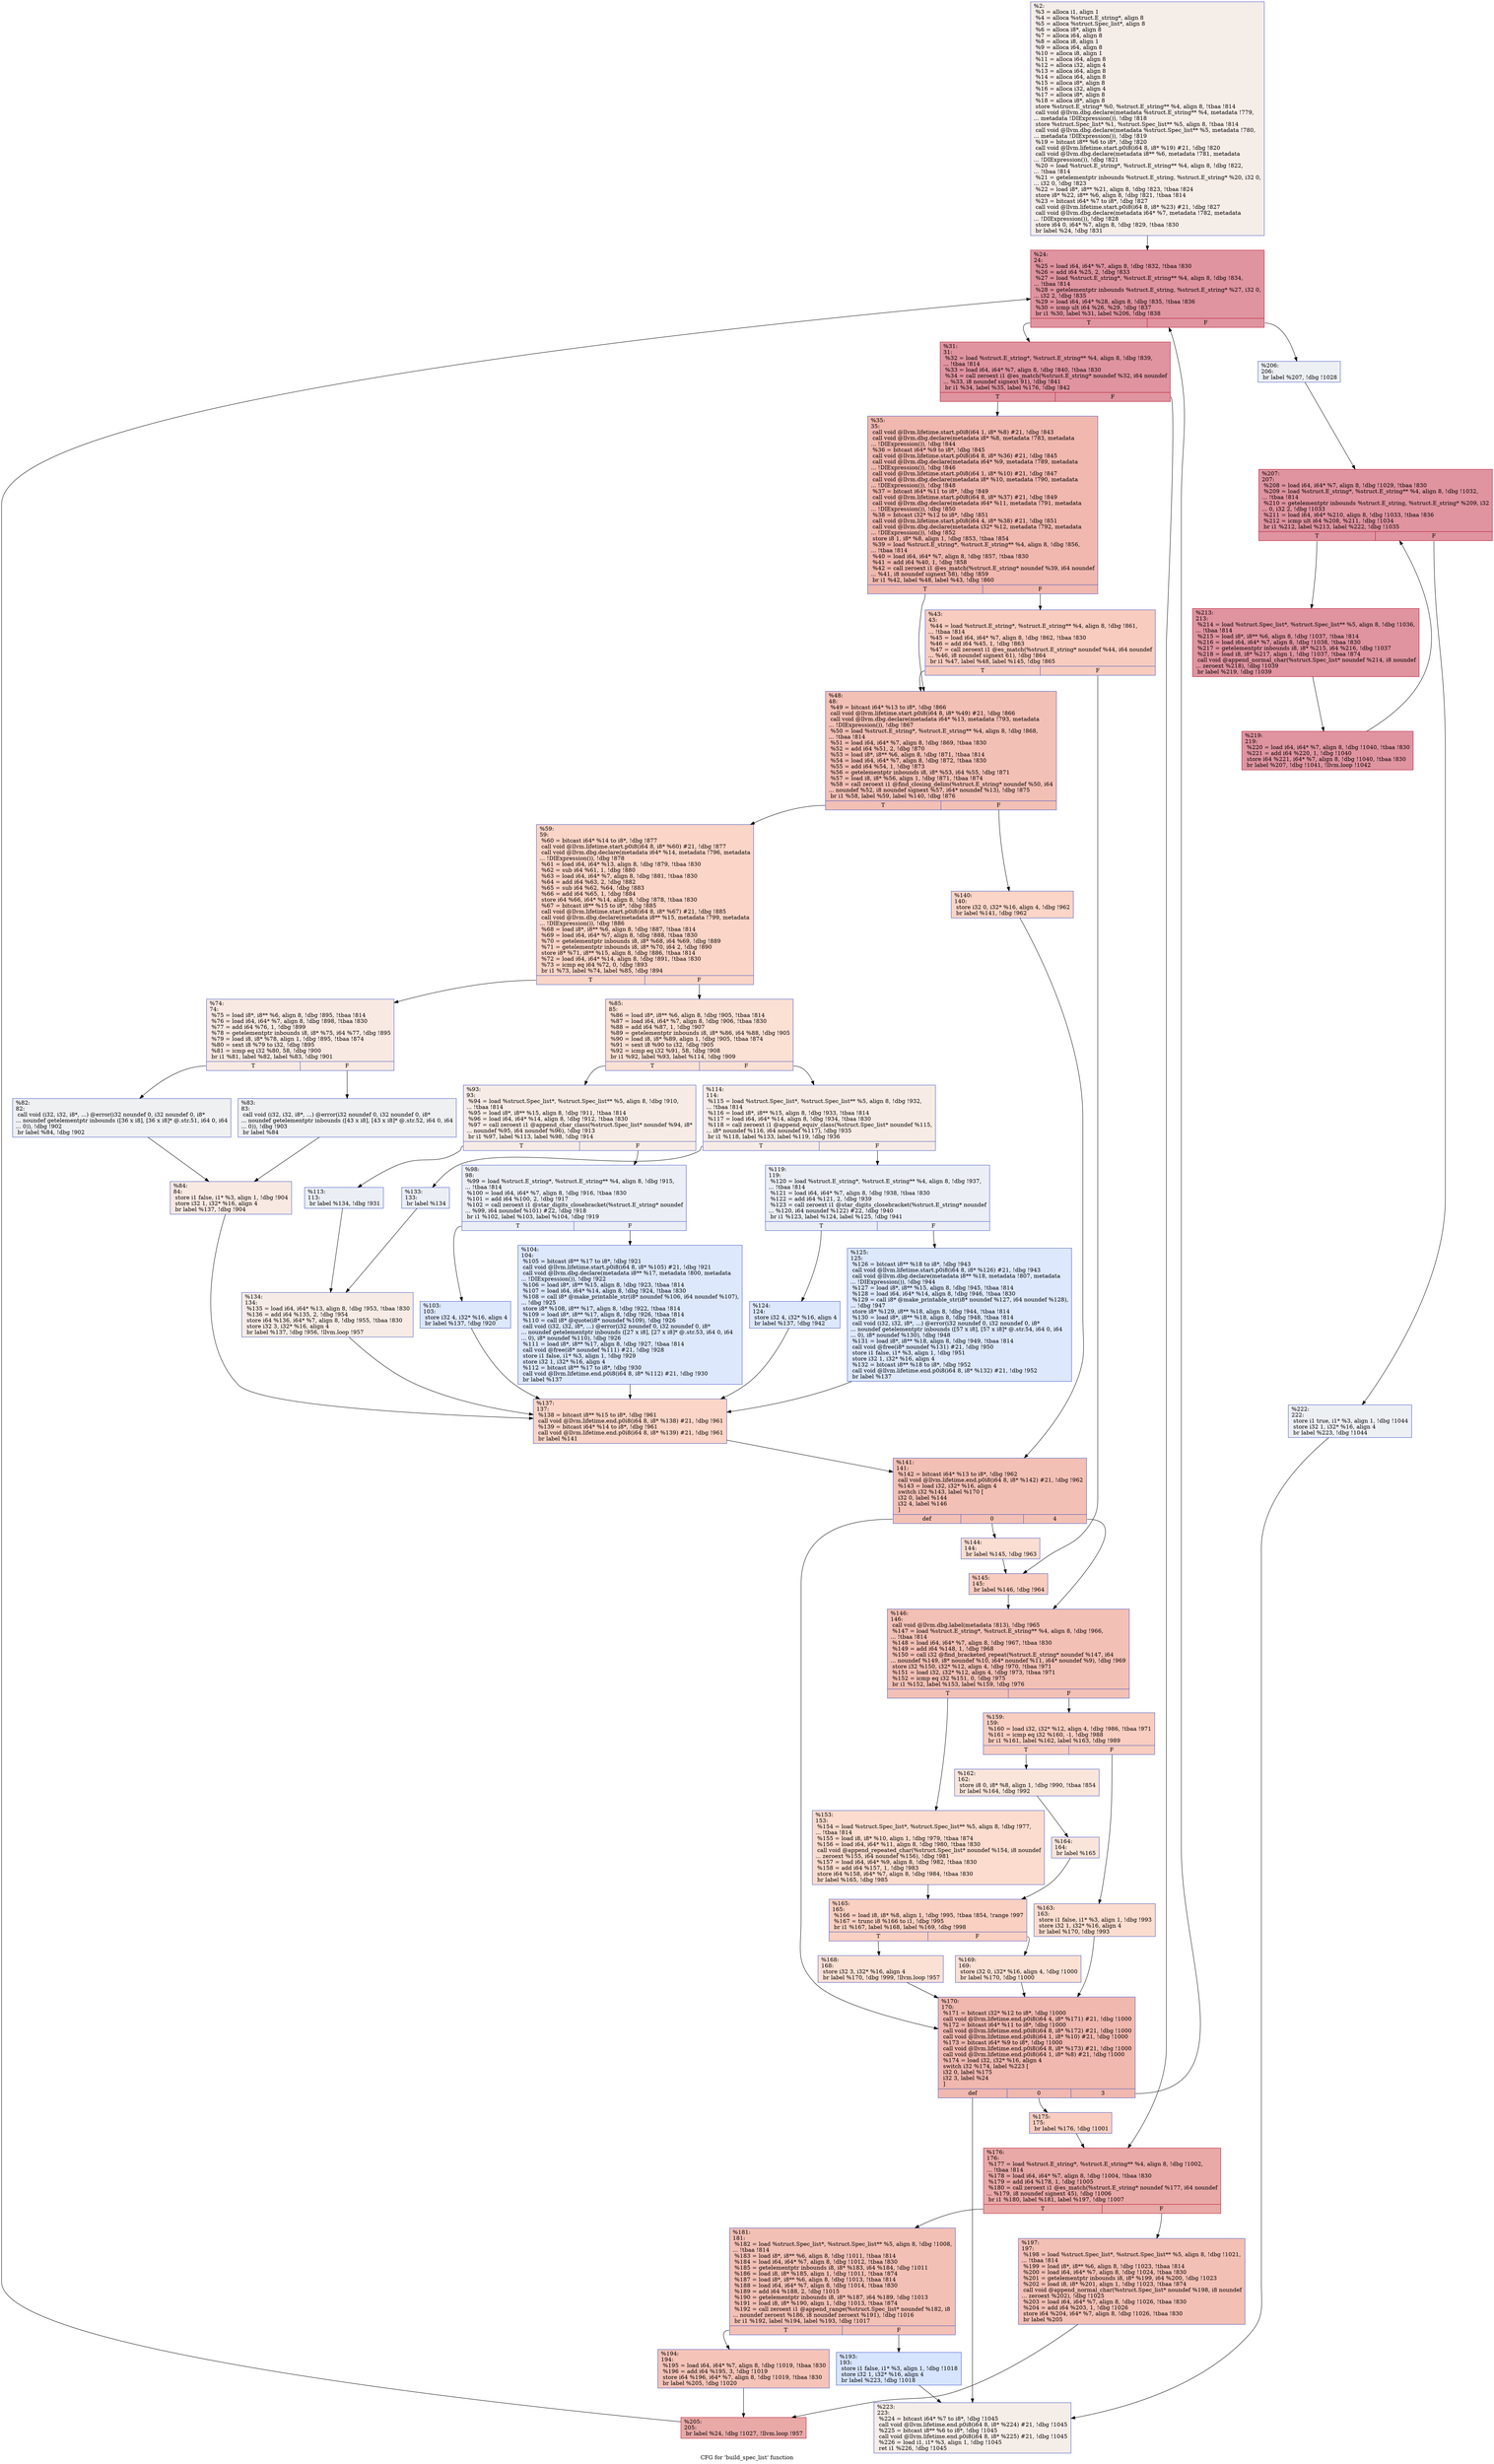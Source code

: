 digraph "CFG for 'build_spec_list' function" {
	label="CFG for 'build_spec_list' function";

	Node0x11722d0 [shape=record,color="#3d50c3ff", style=filled, fillcolor="#e8d6cc70",label="{%2:\l  %3 = alloca i1, align 1\l  %4 = alloca %struct.E_string*, align 8\l  %5 = alloca %struct.Spec_list*, align 8\l  %6 = alloca i8*, align 8\l  %7 = alloca i64, align 8\l  %8 = alloca i8, align 1\l  %9 = alloca i64, align 8\l  %10 = alloca i8, align 1\l  %11 = alloca i64, align 8\l  %12 = alloca i32, align 4\l  %13 = alloca i64, align 8\l  %14 = alloca i64, align 8\l  %15 = alloca i8*, align 8\l  %16 = alloca i32, align 4\l  %17 = alloca i8*, align 8\l  %18 = alloca i8*, align 8\l  store %struct.E_string* %0, %struct.E_string** %4, align 8, !tbaa !814\l  call void @llvm.dbg.declare(metadata %struct.E_string** %4, metadata !779,\l... metadata !DIExpression()), !dbg !818\l  store %struct.Spec_list* %1, %struct.Spec_list** %5, align 8, !tbaa !814\l  call void @llvm.dbg.declare(metadata %struct.Spec_list** %5, metadata !780,\l... metadata !DIExpression()), !dbg !819\l  %19 = bitcast i8** %6 to i8*, !dbg !820\l  call void @llvm.lifetime.start.p0i8(i64 8, i8* %19) #21, !dbg !820\l  call void @llvm.dbg.declare(metadata i8** %6, metadata !781, metadata\l... !DIExpression()), !dbg !821\l  %20 = load %struct.E_string*, %struct.E_string** %4, align 8, !dbg !822,\l... !tbaa !814\l  %21 = getelementptr inbounds %struct.E_string, %struct.E_string* %20, i32 0,\l... i32 0, !dbg !823\l  %22 = load i8*, i8** %21, align 8, !dbg !823, !tbaa !824\l  store i8* %22, i8** %6, align 8, !dbg !821, !tbaa !814\l  %23 = bitcast i64* %7 to i8*, !dbg !827\l  call void @llvm.lifetime.start.p0i8(i64 8, i8* %23) #21, !dbg !827\l  call void @llvm.dbg.declare(metadata i64* %7, metadata !782, metadata\l... !DIExpression()), !dbg !828\l  store i64 0, i64* %7, align 8, !dbg !829, !tbaa !830\l  br label %24, !dbg !831\l}"];
	Node0x11722d0 -> Node0x1172320;
	Node0x1172320 [shape=record,color="#b70d28ff", style=filled, fillcolor="#b70d2870",label="{%24:\l24:                                               \l  %25 = load i64, i64* %7, align 8, !dbg !832, !tbaa !830\l  %26 = add i64 %25, 2, !dbg !833\l  %27 = load %struct.E_string*, %struct.E_string** %4, align 8, !dbg !834,\l... !tbaa !814\l  %28 = getelementptr inbounds %struct.E_string, %struct.E_string* %27, i32 0,\l... i32 2, !dbg !835\l  %29 = load i64, i64* %28, align 8, !dbg !835, !tbaa !836\l  %30 = icmp ult i64 %26, %29, !dbg !837\l  br i1 %30, label %31, label %206, !dbg !838\l|{<s0>T|<s1>F}}"];
	Node0x1172320:s0 -> Node0x1172370;
	Node0x1172320:s1 -> Node0x11730e0;
	Node0x1172370 [shape=record,color="#b70d28ff", style=filled, fillcolor="#b70d2870",label="{%31:\l31:                                               \l  %32 = load %struct.E_string*, %struct.E_string** %4, align 8, !dbg !839,\l... !tbaa !814\l  %33 = load i64, i64* %7, align 8, !dbg !840, !tbaa !830\l  %34 = call zeroext i1 @es_match(%struct.E_string* noundef %32, i64 noundef\l... %33, i8 noundef signext 91), !dbg !841\l  br i1 %34, label %35, label %176, !dbg !842\l|{<s0>T|<s1>F}}"];
	Node0x1172370:s0 -> Node0x11723c0;
	Node0x1172370:s1 -> Node0x1172f00;
	Node0x11723c0 [shape=record,color="#3d50c3ff", style=filled, fillcolor="#dc5d4a70",label="{%35:\l35:                                               \l  call void @llvm.lifetime.start.p0i8(i64 1, i8* %8) #21, !dbg !843\l  call void @llvm.dbg.declare(metadata i8* %8, metadata !783, metadata\l... !DIExpression()), !dbg !844\l  %36 = bitcast i64* %9 to i8*, !dbg !845\l  call void @llvm.lifetime.start.p0i8(i64 8, i8* %36) #21, !dbg !845\l  call void @llvm.dbg.declare(metadata i64* %9, metadata !789, metadata\l... !DIExpression()), !dbg !846\l  call void @llvm.lifetime.start.p0i8(i64 1, i8* %10) #21, !dbg !847\l  call void @llvm.dbg.declare(metadata i8* %10, metadata !790, metadata\l... !DIExpression()), !dbg !848\l  %37 = bitcast i64* %11 to i8*, !dbg !849\l  call void @llvm.lifetime.start.p0i8(i64 8, i8* %37) #21, !dbg !849\l  call void @llvm.dbg.declare(metadata i64* %11, metadata !791, metadata\l... !DIExpression()), !dbg !850\l  %38 = bitcast i32* %12 to i8*, !dbg !851\l  call void @llvm.lifetime.start.p0i8(i64 4, i8* %38) #21, !dbg !851\l  call void @llvm.dbg.declare(metadata i32* %12, metadata !792, metadata\l... !DIExpression()), !dbg !852\l  store i8 1, i8* %8, align 1, !dbg !853, !tbaa !854\l  %39 = load %struct.E_string*, %struct.E_string** %4, align 8, !dbg !856,\l... !tbaa !814\l  %40 = load i64, i64* %7, align 8, !dbg !857, !tbaa !830\l  %41 = add i64 %40, 1, !dbg !858\l  %42 = call zeroext i1 @es_match(%struct.E_string* noundef %39, i64 noundef\l... %41, i8 noundef signext 58), !dbg !859\l  br i1 %42, label %48, label %43, !dbg !860\l|{<s0>T|<s1>F}}"];
	Node0x11723c0:s0 -> Node0x1172460;
	Node0x11723c0:s1 -> Node0x1172410;
	Node0x1172410 [shape=record,color="#3d50c3ff", style=filled, fillcolor="#f08b6e70",label="{%43:\l43:                                               \l  %44 = load %struct.E_string*, %struct.E_string** %4, align 8, !dbg !861,\l... !tbaa !814\l  %45 = load i64, i64* %7, align 8, !dbg !862, !tbaa !830\l  %46 = add i64 %45, 1, !dbg !863\l  %47 = call zeroext i1 @es_match(%struct.E_string* noundef %44, i64 noundef\l... %46, i8 noundef signext 61), !dbg !864\l  br i1 %47, label %48, label %145, !dbg !865\l|{<s0>T|<s1>F}}"];
	Node0x1172410:s0 -> Node0x1172460;
	Node0x1172410:s1 -> Node0x1172b40;
	Node0x1172460 [shape=record,color="#3d50c3ff", style=filled, fillcolor="#e5705870",label="{%48:\l48:                                               \l  %49 = bitcast i64* %13 to i8*, !dbg !866\l  call void @llvm.lifetime.start.p0i8(i64 8, i8* %49) #21, !dbg !866\l  call void @llvm.dbg.declare(metadata i64* %13, metadata !793, metadata\l... !DIExpression()), !dbg !867\l  %50 = load %struct.E_string*, %struct.E_string** %4, align 8, !dbg !868,\l... !tbaa !814\l  %51 = load i64, i64* %7, align 8, !dbg !869, !tbaa !830\l  %52 = add i64 %51, 2, !dbg !870\l  %53 = load i8*, i8** %6, align 8, !dbg !871, !tbaa !814\l  %54 = load i64, i64* %7, align 8, !dbg !872, !tbaa !830\l  %55 = add i64 %54, 1, !dbg !873\l  %56 = getelementptr inbounds i8, i8* %53, i64 %55, !dbg !871\l  %57 = load i8, i8* %56, align 1, !dbg !871, !tbaa !874\l  %58 = call zeroext i1 @find_closing_delim(%struct.E_string* noundef %50, i64\l... noundef %52, i8 noundef signext %57, i64* noundef %13), !dbg !875\l  br i1 %58, label %59, label %140, !dbg !876\l|{<s0>T|<s1>F}}"];
	Node0x1172460:s0 -> Node0x11724b0;
	Node0x1172460:s1 -> Node0x1172a50;
	Node0x11724b0 [shape=record,color="#3d50c3ff", style=filled, fillcolor="#f5a08170",label="{%59:\l59:                                               \l  %60 = bitcast i64* %14 to i8*, !dbg !877\l  call void @llvm.lifetime.start.p0i8(i64 8, i8* %60) #21, !dbg !877\l  call void @llvm.dbg.declare(metadata i64* %14, metadata !796, metadata\l... !DIExpression()), !dbg !878\l  %61 = load i64, i64* %13, align 8, !dbg !879, !tbaa !830\l  %62 = sub i64 %61, 1, !dbg !880\l  %63 = load i64, i64* %7, align 8, !dbg !881, !tbaa !830\l  %64 = add i64 %63, 2, !dbg !882\l  %65 = sub i64 %62, %64, !dbg !883\l  %66 = add i64 %65, 1, !dbg !884\l  store i64 %66, i64* %14, align 8, !dbg !878, !tbaa !830\l  %67 = bitcast i8** %15 to i8*, !dbg !885\l  call void @llvm.lifetime.start.p0i8(i64 8, i8* %67) #21, !dbg !885\l  call void @llvm.dbg.declare(metadata i8** %15, metadata !799, metadata\l... !DIExpression()), !dbg !886\l  %68 = load i8*, i8** %6, align 8, !dbg !887, !tbaa !814\l  %69 = load i64, i64* %7, align 8, !dbg !888, !tbaa !830\l  %70 = getelementptr inbounds i8, i8* %68, i64 %69, !dbg !889\l  %71 = getelementptr inbounds i8, i8* %70, i64 2, !dbg !890\l  store i8* %71, i8** %15, align 8, !dbg !886, !tbaa !814\l  %72 = load i64, i64* %14, align 8, !dbg !891, !tbaa !830\l  %73 = icmp eq i64 %72, 0, !dbg !893\l  br i1 %73, label %74, label %85, !dbg !894\l|{<s0>T|<s1>F}}"];
	Node0x11724b0:s0 -> Node0x1172500;
	Node0x11724b0:s1 -> Node0x1172640;
	Node0x1172500 [shape=record,color="#3d50c3ff", style=filled, fillcolor="#efcebd70",label="{%74:\l74:                                               \l  %75 = load i8*, i8** %6, align 8, !dbg !895, !tbaa !814\l  %76 = load i64, i64* %7, align 8, !dbg !898, !tbaa !830\l  %77 = add i64 %76, 1, !dbg !899\l  %78 = getelementptr inbounds i8, i8* %75, i64 %77, !dbg !895\l  %79 = load i8, i8* %78, align 1, !dbg !895, !tbaa !874\l  %80 = sext i8 %79 to i32, !dbg !895\l  %81 = icmp eq i32 %80, 58, !dbg !900\l  br i1 %81, label %82, label %83, !dbg !901\l|{<s0>T|<s1>F}}"];
	Node0x1172500:s0 -> Node0x1172550;
	Node0x1172500:s1 -> Node0x11725a0;
	Node0x1172550 [shape=record,color="#3d50c3ff", style=filled, fillcolor="#d9dce170",label="{%82:\l82:                                               \l  call void (i32, i32, i8*, ...) @error(i32 noundef 0, i32 noundef 0, i8*\l... noundef getelementptr inbounds ([36 x i8], [36 x i8]* @.str.51, i64 0, i64\l... 0)), !dbg !902\l  br label %84, !dbg !902\l}"];
	Node0x1172550 -> Node0x11725f0;
	Node0x11725a0 [shape=record,color="#3d50c3ff", style=filled, fillcolor="#d9dce170",label="{%83:\l83:                                               \l  call void (i32, i32, i8*, ...) @error(i32 noundef 0, i32 noundef 0, i8*\l... noundef getelementptr inbounds ([43 x i8], [43 x i8]* @.str.52, i64 0, i64\l... 0)), !dbg !903\l  br label %84\l}"];
	Node0x11725a0 -> Node0x11725f0;
	Node0x11725f0 [shape=record,color="#3d50c3ff", style=filled, fillcolor="#efcebd70",label="{%84:\l84:                                               \l  store i1 false, i1* %3, align 1, !dbg !904\l  store i32 1, i32* %16, align 4\l  br label %137, !dbg !904\l}"];
	Node0x11725f0 -> Node0x1172a00;
	Node0x1172640 [shape=record,color="#3d50c3ff", style=filled, fillcolor="#f7b99e70",label="{%85:\l85:                                               \l  %86 = load i8*, i8** %6, align 8, !dbg !905, !tbaa !814\l  %87 = load i64, i64* %7, align 8, !dbg !906, !tbaa !830\l  %88 = add i64 %87, 1, !dbg !907\l  %89 = getelementptr inbounds i8, i8* %86, i64 %88, !dbg !905\l  %90 = load i8, i8* %89, align 1, !dbg !905, !tbaa !874\l  %91 = sext i8 %90 to i32, !dbg !905\l  %92 = icmp eq i32 %91, 58, !dbg !908\l  br i1 %92, label %93, label %114, !dbg !909\l|{<s0>T|<s1>F}}"];
	Node0x1172640:s0 -> Node0x1172690;
	Node0x1172640:s1 -> Node0x1172820;
	Node0x1172690 [shape=record,color="#3d50c3ff", style=filled, fillcolor="#ecd3c570",label="{%93:\l93:                                               \l  %94 = load %struct.Spec_list*, %struct.Spec_list** %5, align 8, !dbg !910,\l... !tbaa !814\l  %95 = load i8*, i8** %15, align 8, !dbg !911, !tbaa !814\l  %96 = load i64, i64* %14, align 8, !dbg !912, !tbaa !830\l  %97 = call zeroext i1 @append_char_class(%struct.Spec_list* noundef %94, i8*\l... noundef %95, i64 noundef %96), !dbg !913\l  br i1 %97, label %113, label %98, !dbg !914\l|{<s0>T|<s1>F}}"];
	Node0x1172690:s0 -> Node0x11727d0;
	Node0x1172690:s1 -> Node0x11726e0;
	Node0x11726e0 [shape=record,color="#3d50c3ff", style=filled, fillcolor="#d1dae970",label="{%98:\l98:                                               \l  %99 = load %struct.E_string*, %struct.E_string** %4, align 8, !dbg !915,\l... !tbaa !814\l  %100 = load i64, i64* %7, align 8, !dbg !916, !tbaa !830\l  %101 = add i64 %100, 2, !dbg !917\l  %102 = call zeroext i1 @star_digits_closebracket(%struct.E_string* noundef\l... %99, i64 noundef %101) #22, !dbg !918\l  br i1 %102, label %103, label %104, !dbg !919\l|{<s0>T|<s1>F}}"];
	Node0x11726e0:s0 -> Node0x1172730;
	Node0x11726e0:s1 -> Node0x1172780;
	Node0x1172730 [shape=record,color="#3d50c3ff", style=filled, fillcolor="#b2ccfb70",label="{%103:\l103:                                              \l  store i32 4, i32* %16, align 4\l  br label %137, !dbg !920\l}"];
	Node0x1172730 -> Node0x1172a00;
	Node0x1172780 [shape=record,color="#3d50c3ff", style=filled, fillcolor="#b2ccfb70",label="{%104:\l104:                                              \l  %105 = bitcast i8** %17 to i8*, !dbg !921\l  call void @llvm.lifetime.start.p0i8(i64 8, i8* %105) #21, !dbg !921\l  call void @llvm.dbg.declare(metadata i8** %17, metadata !800, metadata\l... !DIExpression()), !dbg !922\l  %106 = load i8*, i8** %15, align 8, !dbg !923, !tbaa !814\l  %107 = load i64, i64* %14, align 8, !dbg !924, !tbaa !830\l  %108 = call i8* @make_printable_str(i8* noundef %106, i64 noundef %107),\l... !dbg !925\l  store i8* %108, i8** %17, align 8, !dbg !922, !tbaa !814\l  %109 = load i8*, i8** %17, align 8, !dbg !926, !tbaa !814\l  %110 = call i8* @quote(i8* noundef %109), !dbg !926\l  call void (i32, i32, i8*, ...) @error(i32 noundef 0, i32 noundef 0, i8*\l... noundef getelementptr inbounds ([27 x i8], [27 x i8]* @.str.53, i64 0, i64\l... 0), i8* noundef %110), !dbg !926\l  %111 = load i8*, i8** %17, align 8, !dbg !927, !tbaa !814\l  call void @free(i8* noundef %111) #21, !dbg !928\l  store i1 false, i1* %3, align 1, !dbg !929\l  store i32 1, i32* %16, align 4\l  %112 = bitcast i8** %17 to i8*, !dbg !930\l  call void @llvm.lifetime.end.p0i8(i64 8, i8* %112) #21, !dbg !930\l  br label %137\l}"];
	Node0x1172780 -> Node0x1172a00;
	Node0x11727d0 [shape=record,color="#3d50c3ff", style=filled, fillcolor="#d1dae970",label="{%113:\l113:                                              \l  br label %134, !dbg !931\l}"];
	Node0x11727d0 -> Node0x11729b0;
	Node0x1172820 [shape=record,color="#3d50c3ff", style=filled, fillcolor="#ecd3c570",label="{%114:\l114:                                              \l  %115 = load %struct.Spec_list*, %struct.Spec_list** %5, align 8, !dbg !932,\l... !tbaa !814\l  %116 = load i8*, i8** %15, align 8, !dbg !933, !tbaa !814\l  %117 = load i64, i64* %14, align 8, !dbg !934, !tbaa !830\l  %118 = call zeroext i1 @append_equiv_class(%struct.Spec_list* noundef %115,\l... i8* noundef %116, i64 noundef %117), !dbg !935\l  br i1 %118, label %133, label %119, !dbg !936\l|{<s0>T|<s1>F}}"];
	Node0x1172820:s0 -> Node0x1172960;
	Node0x1172820:s1 -> Node0x1172870;
	Node0x1172870 [shape=record,color="#3d50c3ff", style=filled, fillcolor="#d1dae970",label="{%119:\l119:                                              \l  %120 = load %struct.E_string*, %struct.E_string** %4, align 8, !dbg !937,\l... !tbaa !814\l  %121 = load i64, i64* %7, align 8, !dbg !938, !tbaa !830\l  %122 = add i64 %121, 2, !dbg !939\l  %123 = call zeroext i1 @star_digits_closebracket(%struct.E_string* noundef\l... %120, i64 noundef %122) #22, !dbg !940\l  br i1 %123, label %124, label %125, !dbg !941\l|{<s0>T|<s1>F}}"];
	Node0x1172870:s0 -> Node0x11728c0;
	Node0x1172870:s1 -> Node0x1172910;
	Node0x11728c0 [shape=record,color="#3d50c3ff", style=filled, fillcolor="#b2ccfb70",label="{%124:\l124:                                              \l  store i32 4, i32* %16, align 4\l  br label %137, !dbg !942\l}"];
	Node0x11728c0 -> Node0x1172a00;
	Node0x1172910 [shape=record,color="#3d50c3ff", style=filled, fillcolor="#b2ccfb70",label="{%125:\l125:                                              \l  %126 = bitcast i8** %18 to i8*, !dbg !943\l  call void @llvm.lifetime.start.p0i8(i64 8, i8* %126) #21, !dbg !943\l  call void @llvm.dbg.declare(metadata i8** %18, metadata !807, metadata\l... !DIExpression()), !dbg !944\l  %127 = load i8*, i8** %15, align 8, !dbg !945, !tbaa !814\l  %128 = load i64, i64* %14, align 8, !dbg !946, !tbaa !830\l  %129 = call i8* @make_printable_str(i8* noundef %127, i64 noundef %128),\l... !dbg !947\l  store i8* %129, i8** %18, align 8, !dbg !944, !tbaa !814\l  %130 = load i8*, i8** %18, align 8, !dbg !948, !tbaa !814\l  call void (i32, i32, i8*, ...) @error(i32 noundef 0, i32 noundef 0, i8*\l... noundef getelementptr inbounds ([57 x i8], [57 x i8]* @.str.54, i64 0, i64\l... 0), i8* noundef %130), !dbg !948\l  %131 = load i8*, i8** %18, align 8, !dbg !949, !tbaa !814\l  call void @free(i8* noundef %131) #21, !dbg !950\l  store i1 false, i1* %3, align 1, !dbg !951\l  store i32 1, i32* %16, align 4\l  %132 = bitcast i8** %18 to i8*, !dbg !952\l  call void @llvm.lifetime.end.p0i8(i64 8, i8* %132) #21, !dbg !952\l  br label %137\l}"];
	Node0x1172910 -> Node0x1172a00;
	Node0x1172960 [shape=record,color="#3d50c3ff", style=filled, fillcolor="#d1dae970",label="{%133:\l133:                                              \l  br label %134\l}"];
	Node0x1172960 -> Node0x11729b0;
	Node0x11729b0 [shape=record,color="#3d50c3ff", style=filled, fillcolor="#ecd3c570",label="{%134:\l134:                                              \l  %135 = load i64, i64* %13, align 8, !dbg !953, !tbaa !830\l  %136 = add i64 %135, 2, !dbg !954\l  store i64 %136, i64* %7, align 8, !dbg !955, !tbaa !830\l  store i32 3, i32* %16, align 4\l  br label %137, !dbg !956, !llvm.loop !957\l}"];
	Node0x11729b0 -> Node0x1172a00;
	Node0x1172a00 [shape=record,color="#3d50c3ff", style=filled, fillcolor="#f5a08170",label="{%137:\l137:                                              \l  %138 = bitcast i8** %15 to i8*, !dbg !961\l  call void @llvm.lifetime.end.p0i8(i64 8, i8* %138) #21, !dbg !961\l  %139 = bitcast i64* %14 to i8*, !dbg !961\l  call void @llvm.lifetime.end.p0i8(i64 8, i8* %139) #21, !dbg !961\l  br label %141\l}"];
	Node0x1172a00 -> Node0x1172aa0;
	Node0x1172a50 [shape=record,color="#3d50c3ff", style=filled, fillcolor="#f5a08170",label="{%140:\l140:                                              \l  store i32 0, i32* %16, align 4, !dbg !962\l  br label %141, !dbg !962\l}"];
	Node0x1172a50 -> Node0x1172aa0;
	Node0x1172aa0 [shape=record,color="#3d50c3ff", style=filled, fillcolor="#e5705870",label="{%141:\l141:                                              \l  %142 = bitcast i64* %13 to i8*, !dbg !962\l  call void @llvm.lifetime.end.p0i8(i64 8, i8* %142) #21, !dbg !962\l  %143 = load i32, i32* %16, align 4\l  switch i32 %143, label %170 [\l    i32 0, label %144\l    i32 4, label %146\l  ]\l|{<s0>def|<s1>0|<s2>4}}"];
	Node0x1172aa0:s0 -> Node0x1172e60;
	Node0x1172aa0:s1 -> Node0x1172af0;
	Node0x1172aa0:s2 -> Node0x1172b90;
	Node0x1172af0 [shape=record,color="#3d50c3ff", style=filled, fillcolor="#f7b59970",label="{%144:\l144:                                              \l  br label %145, !dbg !963\l}"];
	Node0x1172af0 -> Node0x1172b40;
	Node0x1172b40 [shape=record,color="#3d50c3ff", style=filled, fillcolor="#f08b6e70",label="{%145:\l145:                                              \l  br label %146, !dbg !964\l}"];
	Node0x1172b40 -> Node0x1172b90;
	Node0x1172b90 [shape=record,color="#3d50c3ff", style=filled, fillcolor="#e5705870",label="{%146:\l146:                                              \l  call void @llvm.dbg.label(metadata !813), !dbg !965\l  %147 = load %struct.E_string*, %struct.E_string** %4, align 8, !dbg !966,\l... !tbaa !814\l  %148 = load i64, i64* %7, align 8, !dbg !967, !tbaa !830\l  %149 = add i64 %148, 1, !dbg !968\l  %150 = call i32 @find_bracketed_repeat(%struct.E_string* noundef %147, i64\l... noundef %149, i8* noundef %10, i64* noundef %11, i64* noundef %9), !dbg !969\l  store i32 %150, i32* %12, align 4, !dbg !970, !tbaa !971\l  %151 = load i32, i32* %12, align 4, !dbg !973, !tbaa !971\l  %152 = icmp eq i32 %151, 0, !dbg !975\l  br i1 %152, label %153, label %159, !dbg !976\l|{<s0>T|<s1>F}}"];
	Node0x1172b90:s0 -> Node0x1172be0;
	Node0x1172b90:s1 -> Node0x1172c30;
	Node0x1172be0 [shape=record,color="#3d50c3ff", style=filled, fillcolor="#f7af9170",label="{%153:\l153:                                              \l  %154 = load %struct.Spec_list*, %struct.Spec_list** %5, align 8, !dbg !977,\l... !tbaa !814\l  %155 = load i8, i8* %10, align 1, !dbg !979, !tbaa !874\l  %156 = load i64, i64* %11, align 8, !dbg !980, !tbaa !830\l  call void @append_repeated_char(%struct.Spec_list* noundef %154, i8 noundef\l... zeroext %155, i64 noundef %156), !dbg !981\l  %157 = load i64, i64* %9, align 8, !dbg !982, !tbaa !830\l  %158 = add i64 %157, 1, !dbg !983\l  store i64 %158, i64* %7, align 8, !dbg !984, !tbaa !830\l  br label %165, !dbg !985\l}"];
	Node0x1172be0 -> Node0x1172d70;
	Node0x1172c30 [shape=record,color="#3d50c3ff", style=filled, fillcolor="#f2907270",label="{%159:\l159:                                              \l  %160 = load i32, i32* %12, align 4, !dbg !986, !tbaa !971\l  %161 = icmp eq i32 %160, -1, !dbg !988\l  br i1 %161, label %162, label %163, !dbg !989\l|{<s0>T|<s1>F}}"];
	Node0x1172c30:s0 -> Node0x1172c80;
	Node0x1172c30:s1 -> Node0x1172cd0;
	Node0x1172c80 [shape=record,color="#3d50c3ff", style=filled, fillcolor="#f4c5ad70",label="{%162:\l162:                                              \l  store i8 0, i8* %8, align 1, !dbg !990, !tbaa !854\l  br label %164, !dbg !992\l}"];
	Node0x1172c80 -> Node0x1172d20;
	Node0x1172cd0 [shape=record,color="#3d50c3ff", style=filled, fillcolor="#f7af9170",label="{%163:\l163:                                              \l  store i1 false, i1* %3, align 1, !dbg !993\l  store i32 1, i32* %16, align 4\l  br label %170, !dbg !993\l}"];
	Node0x1172cd0 -> Node0x1172e60;
	Node0x1172d20 [shape=record,color="#3d50c3ff", style=filled, fillcolor="#f4c5ad70",label="{%164:\l164:                                              \l  br label %165\l}"];
	Node0x1172d20 -> Node0x1172d70;
	Node0x1172d70 [shape=record,color="#3d50c3ff", style=filled, fillcolor="#f3947570",label="{%165:\l165:                                              \l  %166 = load i8, i8* %8, align 1, !dbg !995, !tbaa !854, !range !997\l  %167 = trunc i8 %166 to i1, !dbg !995\l  br i1 %167, label %168, label %169, !dbg !998\l|{<s0>T|<s1>F}}"];
	Node0x1172d70:s0 -> Node0x1172dc0;
	Node0x1172d70:s1 -> Node0x1172e10;
	Node0x1172dc0 [shape=record,color="#3d50c3ff", style=filled, fillcolor="#f7b99e70",label="{%168:\l168:                                              \l  store i32 3, i32* %16, align 4\l  br label %170, !dbg !999, !llvm.loop !957\l}"];
	Node0x1172dc0 -> Node0x1172e60;
	Node0x1172e10 [shape=record,color="#3d50c3ff", style=filled, fillcolor="#f7b99e70",label="{%169:\l169:                                              \l  store i32 0, i32* %16, align 4, !dbg !1000\l  br label %170, !dbg !1000\l}"];
	Node0x1172e10 -> Node0x1172e60;
	Node0x1172e60 [shape=record,color="#3d50c3ff", style=filled, fillcolor="#dc5d4a70",label="{%170:\l170:                                              \l  %171 = bitcast i32* %12 to i8*, !dbg !1000\l  call void @llvm.lifetime.end.p0i8(i64 4, i8* %171) #21, !dbg !1000\l  %172 = bitcast i64* %11 to i8*, !dbg !1000\l  call void @llvm.lifetime.end.p0i8(i64 8, i8* %172) #21, !dbg !1000\l  call void @llvm.lifetime.end.p0i8(i64 1, i8* %10) #21, !dbg !1000\l  %173 = bitcast i64* %9 to i8*, !dbg !1000\l  call void @llvm.lifetime.end.p0i8(i64 8, i8* %173) #21, !dbg !1000\l  call void @llvm.lifetime.end.p0i8(i64 1, i8* %8) #21, !dbg !1000\l  %174 = load i32, i32* %16, align 4\l  switch i32 %174, label %223 [\l    i32 0, label %175\l    i32 3, label %24\l  ]\l|{<s0>def|<s1>0|<s2>3}}"];
	Node0x1172e60:s0 -> Node0x1173270;
	Node0x1172e60:s1 -> Node0x1172eb0;
	Node0x1172e60:s2 -> Node0x1172320;
	Node0x1172eb0 [shape=record,color="#3d50c3ff", style=filled, fillcolor="#f2907270",label="{%175:\l175:                                              \l  br label %176, !dbg !1001\l}"];
	Node0x1172eb0 -> Node0x1172f00;
	Node0x1172f00 [shape=record,color="#b70d28ff", style=filled, fillcolor="#ca3b3770",label="{%176:\l176:                                              \l  %177 = load %struct.E_string*, %struct.E_string** %4, align 8, !dbg !1002,\l... !tbaa !814\l  %178 = load i64, i64* %7, align 8, !dbg !1004, !tbaa !830\l  %179 = add i64 %178, 1, !dbg !1005\l  %180 = call zeroext i1 @es_match(%struct.E_string* noundef %177, i64 noundef\l... %179, i8 noundef signext 45), !dbg !1006\l  br i1 %180, label %181, label %197, !dbg !1007\l|{<s0>T|<s1>F}}"];
	Node0x1172f00:s0 -> Node0x1172f50;
	Node0x1172f00:s1 -> Node0x1173040;
	Node0x1172f50 [shape=record,color="#3d50c3ff", style=filled, fillcolor="#e5705870",label="{%181:\l181:                                              \l  %182 = load %struct.Spec_list*, %struct.Spec_list** %5, align 8, !dbg !1008,\l... !tbaa !814\l  %183 = load i8*, i8** %6, align 8, !dbg !1011, !tbaa !814\l  %184 = load i64, i64* %7, align 8, !dbg !1012, !tbaa !830\l  %185 = getelementptr inbounds i8, i8* %183, i64 %184, !dbg !1011\l  %186 = load i8, i8* %185, align 1, !dbg !1011, !tbaa !874\l  %187 = load i8*, i8** %6, align 8, !dbg !1013, !tbaa !814\l  %188 = load i64, i64* %7, align 8, !dbg !1014, !tbaa !830\l  %189 = add i64 %188, 2, !dbg !1015\l  %190 = getelementptr inbounds i8, i8* %187, i64 %189, !dbg !1013\l  %191 = load i8, i8* %190, align 1, !dbg !1013, !tbaa !874\l  %192 = call zeroext i1 @append_range(%struct.Spec_list* noundef %182, i8\l... noundef zeroext %186, i8 noundef zeroext %191), !dbg !1016\l  br i1 %192, label %194, label %193, !dbg !1017\l|{<s0>T|<s1>F}}"];
	Node0x1172f50:s0 -> Node0x1172ff0;
	Node0x1172f50:s1 -> Node0x1172fa0;
	Node0x1172fa0 [shape=record,color="#3d50c3ff", style=filled, fillcolor="#a5c3fe70",label="{%193:\l193:                                              \l  store i1 false, i1* %3, align 1, !dbg !1018\l  store i32 1, i32* %16, align 4\l  br label %223, !dbg !1018\l}"];
	Node0x1172fa0 -> Node0x1173270;
	Node0x1172ff0 [shape=record,color="#3d50c3ff", style=filled, fillcolor="#e8765c70",label="{%194:\l194:                                              \l  %195 = load i64, i64* %7, align 8, !dbg !1019, !tbaa !830\l  %196 = add i64 %195, 3, !dbg !1019\l  store i64 %196, i64* %7, align 8, !dbg !1019, !tbaa !830\l  br label %205, !dbg !1020\l}"];
	Node0x1172ff0 -> Node0x1173090;
	Node0x1173040 [shape=record,color="#3d50c3ff", style=filled, fillcolor="#e5705870",label="{%197:\l197:                                              \l  %198 = load %struct.Spec_list*, %struct.Spec_list** %5, align 8, !dbg !1021,\l... !tbaa !814\l  %199 = load i8*, i8** %6, align 8, !dbg !1023, !tbaa !814\l  %200 = load i64, i64* %7, align 8, !dbg !1024, !tbaa !830\l  %201 = getelementptr inbounds i8, i8* %199, i64 %200, !dbg !1023\l  %202 = load i8, i8* %201, align 1, !dbg !1023, !tbaa !874\l  call void @append_normal_char(%struct.Spec_list* noundef %198, i8 noundef\l... zeroext %202), !dbg !1025\l  %203 = load i64, i64* %7, align 8, !dbg !1026, !tbaa !830\l  %204 = add i64 %203, 1, !dbg !1026\l  store i64 %204, i64* %7, align 8, !dbg !1026, !tbaa !830\l  br label %205\l}"];
	Node0x1173040 -> Node0x1173090;
	Node0x1173090 [shape=record,color="#b70d28ff", style=filled, fillcolor="#ca3b3770",label="{%205:\l205:                                              \l  br label %24, !dbg !1027, !llvm.loop !957\l}"];
	Node0x1173090 -> Node0x1172320;
	Node0x11730e0 [shape=record,color="#3d50c3ff", style=filled, fillcolor="#d6dce470",label="{%206:\l206:                                              \l  br label %207, !dbg !1028\l}"];
	Node0x11730e0 -> Node0x1173130;
	Node0x1173130 [shape=record,color="#b70d28ff", style=filled, fillcolor="#b70d2870",label="{%207:\l207:                                              \l  %208 = load i64, i64* %7, align 8, !dbg !1029, !tbaa !830\l  %209 = load %struct.E_string*, %struct.E_string** %4, align 8, !dbg !1032,\l... !tbaa !814\l  %210 = getelementptr inbounds %struct.E_string, %struct.E_string* %209, i32\l... 0, i32 2, !dbg !1033\l  %211 = load i64, i64* %210, align 8, !dbg !1033, !tbaa !836\l  %212 = icmp ult i64 %208, %211, !dbg !1034\l  br i1 %212, label %213, label %222, !dbg !1035\l|{<s0>T|<s1>F}}"];
	Node0x1173130:s0 -> Node0x1173180;
	Node0x1173130:s1 -> Node0x1173220;
	Node0x1173180 [shape=record,color="#b70d28ff", style=filled, fillcolor="#b70d2870",label="{%213:\l213:                                              \l  %214 = load %struct.Spec_list*, %struct.Spec_list** %5, align 8, !dbg !1036,\l... !tbaa !814\l  %215 = load i8*, i8** %6, align 8, !dbg !1037, !tbaa !814\l  %216 = load i64, i64* %7, align 8, !dbg !1038, !tbaa !830\l  %217 = getelementptr inbounds i8, i8* %215, i64 %216, !dbg !1037\l  %218 = load i8, i8* %217, align 1, !dbg !1037, !tbaa !874\l  call void @append_normal_char(%struct.Spec_list* noundef %214, i8 noundef\l... zeroext %218), !dbg !1039\l  br label %219, !dbg !1039\l}"];
	Node0x1173180 -> Node0x11731d0;
	Node0x11731d0 [shape=record,color="#b70d28ff", style=filled, fillcolor="#b70d2870",label="{%219:\l219:                                              \l  %220 = load i64, i64* %7, align 8, !dbg !1040, !tbaa !830\l  %221 = add i64 %220, 1, !dbg !1040\l  store i64 %221, i64* %7, align 8, !dbg !1040, !tbaa !830\l  br label %207, !dbg !1041, !llvm.loop !1042\l}"];
	Node0x11731d0 -> Node0x1173130;
	Node0x1173220 [shape=record,color="#3d50c3ff", style=filled, fillcolor="#d6dce470",label="{%222:\l222:                                              \l  store i1 true, i1* %3, align 1, !dbg !1044\l  store i32 1, i32* %16, align 4\l  br label %223, !dbg !1044\l}"];
	Node0x1173220 -> Node0x1173270;
	Node0x1173270 [shape=record,color="#3d50c3ff", style=filled, fillcolor="#e8d6cc70",label="{%223:\l223:                                              \l  %224 = bitcast i64* %7 to i8*, !dbg !1045\l  call void @llvm.lifetime.end.p0i8(i64 8, i8* %224) #21, !dbg !1045\l  %225 = bitcast i8** %6 to i8*, !dbg !1045\l  call void @llvm.lifetime.end.p0i8(i64 8, i8* %225) #21, !dbg !1045\l  %226 = load i1, i1* %3, align 1, !dbg !1045\l  ret i1 %226, !dbg !1045\l}"];
}
